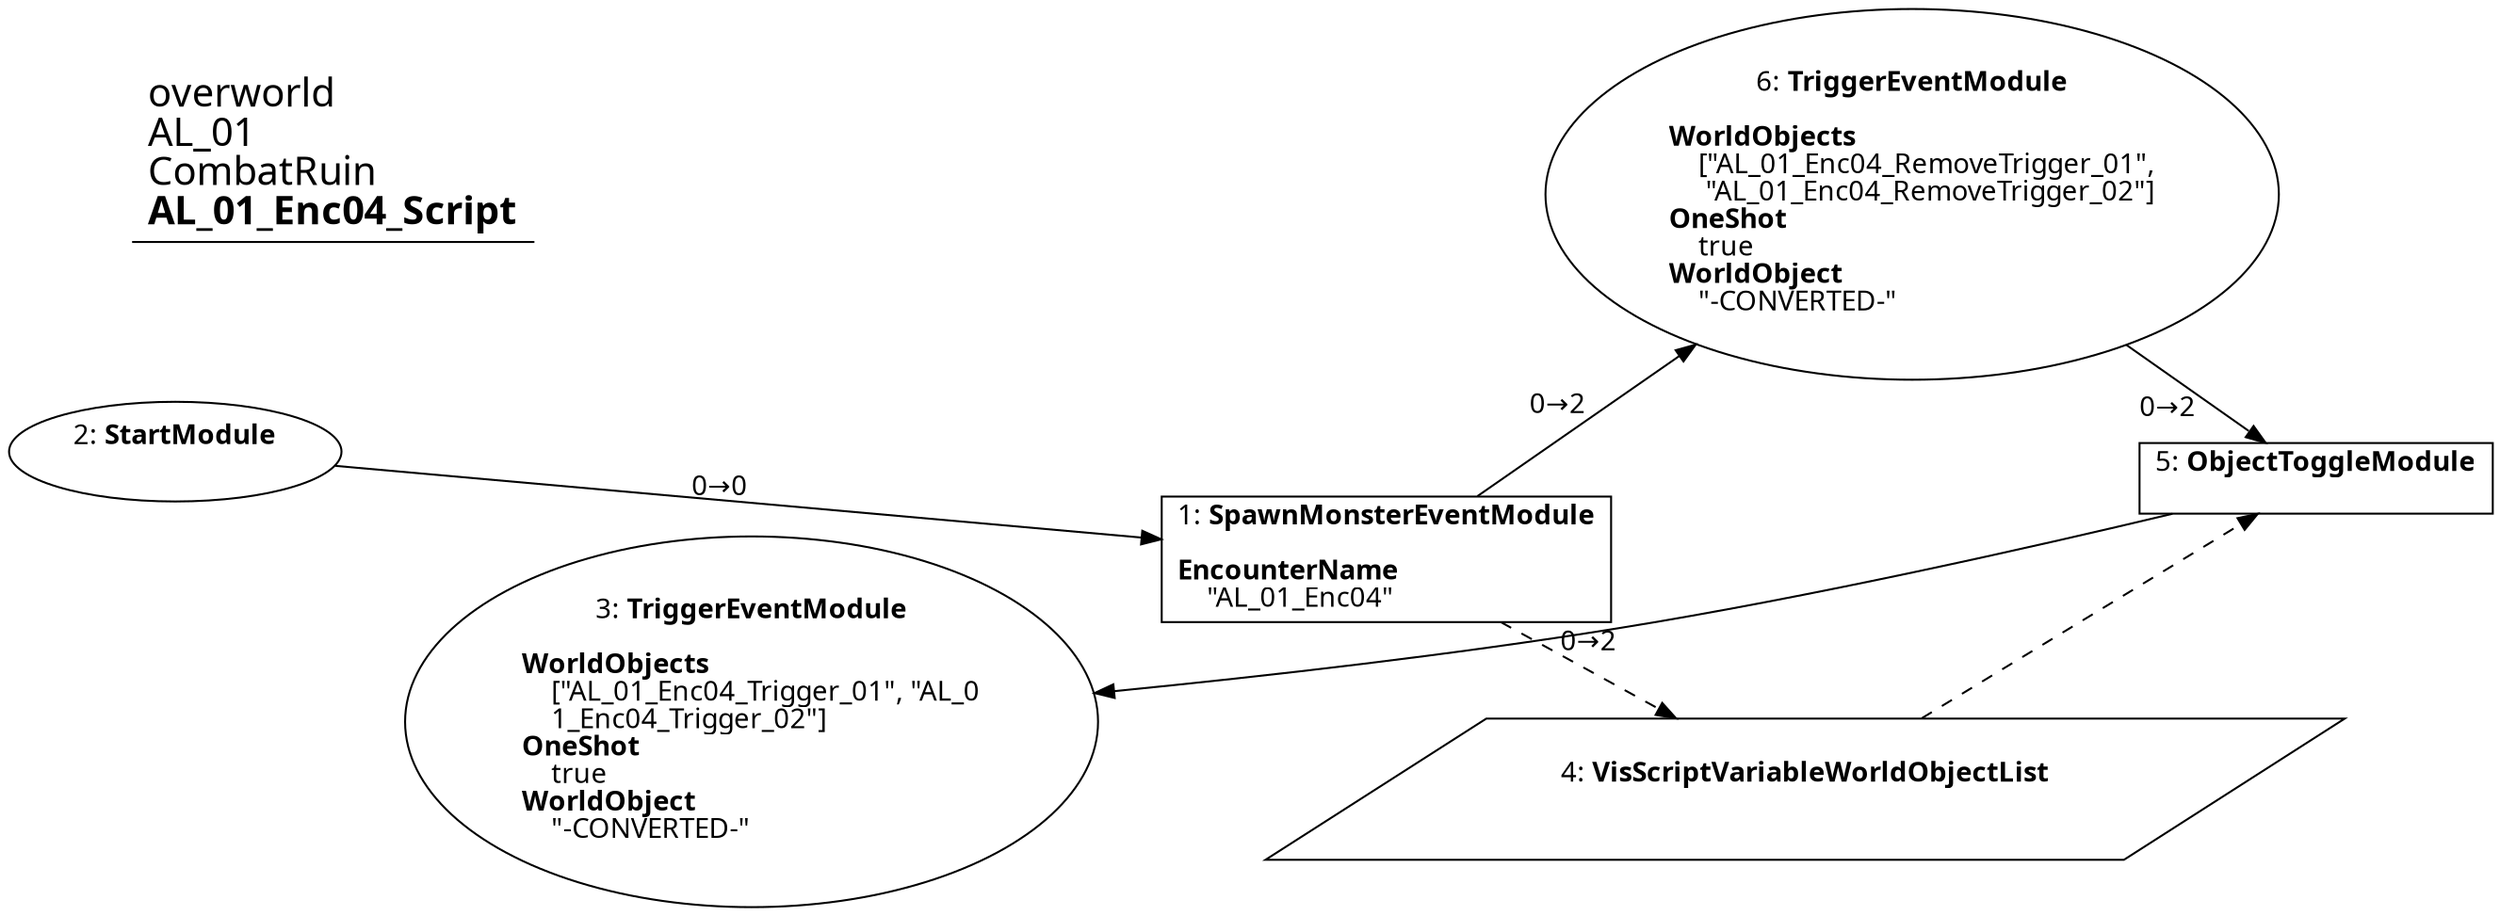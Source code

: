 digraph {
    layout = fdp;
    overlap = prism;
    sep = "+16";
    splines = spline;

    node [ shape = box ];

    graph [ fontname = "Segoe UI" ];
    node [ fontname = "Segoe UI" ];
    edge [ fontname = "Segoe UI" ];

    1 [ label = <1: <b>SpawnMonsterEventModule</b><br/><br/><b>EncounterName</b><br align="left"/>    &quot;AL_01_Enc04&quot;<br align="left"/>> ];
    1 [ pos = "0.532,-0.25!" ];
    1 -> 6 [ label = "0→2" ];
    1 -> 4 [ style = dashed ];

    2 [ label = <2: <b>StartModule</b><br/><br/>> ];
    2 [ shape = oval ]
    2 [ pos = "0.010000001,-0.25!" ];
    2 -> 1 [ label = "0→0" ];

    3 [ label = <3: <b>TriggerEventModule</b><br/><br/><b>WorldObjects</b><br align="left"/>    [&quot;AL_01_Enc04_Trigger_01&quot;, &quot;AL_0<br align="left"/>    1_Enc04_Trigger_02&quot;]<br align="left"/><b>OneShot</b><br align="left"/>    true<br align="left"/><b>WorldObject</b><br align="left"/>    &quot;-CONVERTED-&quot;<br align="left"/>> ];
    3 [ shape = oval ]
    3 [ pos = "0.194,-0.33600003!" ];

    4 [ label = <4: <b>VisScriptVariableWorldObjectList</b><br/><br/>> ];
    4 [ shape = parallelogram ]
    4 [ pos = "0.94200003,-0.416!" ];

    5 [ label = <5: <b>ObjectToggleModule</b><br/><br/>> ];
    5 [ pos = "1.3080001,-0.20300001!" ];
    5 -> 3 [ label = "0→2" ];
    4 -> 5 [ style = dashed ];

    6 [ label = <6: <b>TriggerEventModule</b><br/><br/><b>WorldObjects</b><br align="left"/>    [&quot;AL_01_Enc04_RemoveTrigger_01&quot;,<br align="left"/>     &quot;AL_01_Enc04_RemoveTrigger_02&quot;]<br align="left"/><b>OneShot</b><br align="left"/>    true<br align="left"/><b>WorldObject</b><br align="left"/>    &quot;-CONVERTED-&quot;<br align="left"/>> ];
    6 [ shape = oval ]
    6 [ pos = "1.033,-0.010000001!" ];
    6 -> 5 [ label = "0→2" ];

    title [ pos = "0.009000001,-0.009000001!" ];
    title [ shape = underline ];
    title [ label = <<font point-size="20">overworld<br align="left"/>AL_01<br align="left"/>CombatRuin<br align="left"/><b>AL_01_Enc04_Script</b><br align="left"/></font>> ];
}
